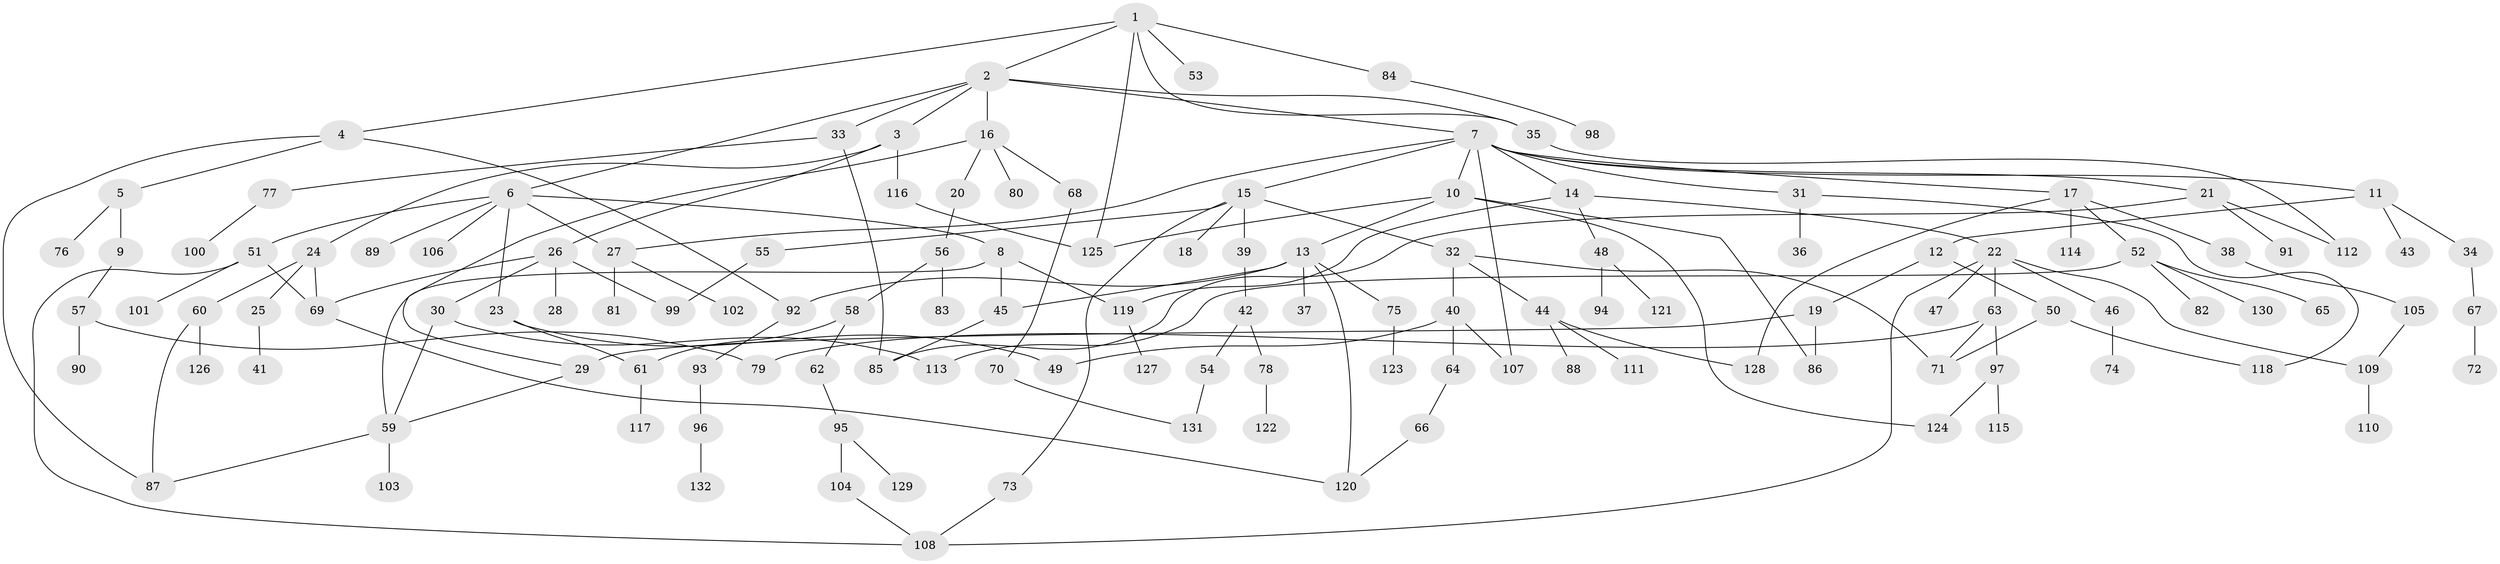// coarse degree distribution, {4: 0.18867924528301888, 9: 0.018867924528301886, 5: 0.11320754716981132, 2: 0.32075471698113206, 10: 0.018867924528301886, 3: 0.1320754716981132, 6: 0.05660377358490566, 1: 0.1320754716981132, 7: 0.018867924528301886}
// Generated by graph-tools (version 1.1) at 2025/49/03/04/25 22:49:10]
// undirected, 132 vertices, 167 edges
graph export_dot {
  node [color=gray90,style=filled];
  1;
  2;
  3;
  4;
  5;
  6;
  7;
  8;
  9;
  10;
  11;
  12;
  13;
  14;
  15;
  16;
  17;
  18;
  19;
  20;
  21;
  22;
  23;
  24;
  25;
  26;
  27;
  28;
  29;
  30;
  31;
  32;
  33;
  34;
  35;
  36;
  37;
  38;
  39;
  40;
  41;
  42;
  43;
  44;
  45;
  46;
  47;
  48;
  49;
  50;
  51;
  52;
  53;
  54;
  55;
  56;
  57;
  58;
  59;
  60;
  61;
  62;
  63;
  64;
  65;
  66;
  67;
  68;
  69;
  70;
  71;
  72;
  73;
  74;
  75;
  76;
  77;
  78;
  79;
  80;
  81;
  82;
  83;
  84;
  85;
  86;
  87;
  88;
  89;
  90;
  91;
  92;
  93;
  94;
  95;
  96;
  97;
  98;
  99;
  100;
  101;
  102;
  103;
  104;
  105;
  106;
  107;
  108;
  109;
  110;
  111;
  112;
  113;
  114;
  115;
  116;
  117;
  118;
  119;
  120;
  121;
  122;
  123;
  124;
  125;
  126;
  127;
  128;
  129;
  130;
  131;
  132;
  1 -- 2;
  1 -- 4;
  1 -- 35;
  1 -- 53;
  1 -- 84;
  1 -- 125;
  2 -- 3;
  2 -- 6;
  2 -- 7;
  2 -- 16;
  2 -- 33;
  2 -- 35;
  3 -- 24;
  3 -- 26;
  3 -- 116;
  4 -- 5;
  4 -- 92;
  4 -- 87;
  5 -- 9;
  5 -- 76;
  6 -- 8;
  6 -- 23;
  6 -- 51;
  6 -- 89;
  6 -- 106;
  6 -- 27;
  7 -- 10;
  7 -- 11;
  7 -- 14;
  7 -- 15;
  7 -- 17;
  7 -- 21;
  7 -- 27;
  7 -- 31;
  7 -- 107;
  8 -- 119;
  8 -- 59;
  8 -- 45;
  9 -- 57;
  10 -- 13;
  10 -- 125;
  10 -- 86;
  10 -- 124;
  11 -- 12;
  11 -- 34;
  11 -- 43;
  12 -- 19;
  12 -- 50;
  13 -- 37;
  13 -- 45;
  13 -- 75;
  13 -- 92;
  13 -- 120;
  14 -- 22;
  14 -- 48;
  14 -- 119;
  15 -- 18;
  15 -- 32;
  15 -- 39;
  15 -- 55;
  15 -- 73;
  16 -- 20;
  16 -- 68;
  16 -- 80;
  16 -- 29;
  17 -- 38;
  17 -- 52;
  17 -- 114;
  17 -- 128;
  19 -- 29;
  19 -- 86;
  20 -- 56;
  21 -- 91;
  21 -- 112;
  21 -- 85;
  22 -- 46;
  22 -- 47;
  22 -- 63;
  22 -- 108;
  22 -- 109;
  23 -- 61;
  23 -- 49;
  24 -- 25;
  24 -- 60;
  24 -- 69;
  25 -- 41;
  26 -- 28;
  26 -- 30;
  26 -- 99;
  26 -- 69;
  27 -- 81;
  27 -- 102;
  29 -- 59;
  30 -- 59;
  30 -- 113;
  31 -- 36;
  31 -- 118;
  32 -- 40;
  32 -- 44;
  32 -- 71;
  33 -- 77;
  33 -- 85;
  34 -- 67;
  35 -- 112;
  38 -- 105;
  39 -- 42;
  40 -- 49;
  40 -- 64;
  40 -- 107;
  42 -- 54;
  42 -- 78;
  44 -- 88;
  44 -- 111;
  44 -- 128;
  45 -- 85;
  46 -- 74;
  48 -- 94;
  48 -- 121;
  50 -- 71;
  50 -- 118;
  51 -- 101;
  51 -- 69;
  51 -- 108;
  52 -- 65;
  52 -- 82;
  52 -- 130;
  52 -- 113;
  54 -- 131;
  55 -- 99;
  56 -- 58;
  56 -- 83;
  57 -- 90;
  57 -- 79;
  58 -- 62;
  58 -- 61;
  59 -- 103;
  59 -- 87;
  60 -- 87;
  60 -- 126;
  61 -- 117;
  62 -- 95;
  63 -- 71;
  63 -- 79;
  63 -- 97;
  64 -- 66;
  66 -- 120;
  67 -- 72;
  68 -- 70;
  69 -- 120;
  70 -- 131;
  73 -- 108;
  75 -- 123;
  77 -- 100;
  78 -- 122;
  84 -- 98;
  92 -- 93;
  93 -- 96;
  95 -- 104;
  95 -- 129;
  96 -- 132;
  97 -- 115;
  97 -- 124;
  104 -- 108;
  105 -- 109;
  109 -- 110;
  116 -- 125;
  119 -- 127;
}
